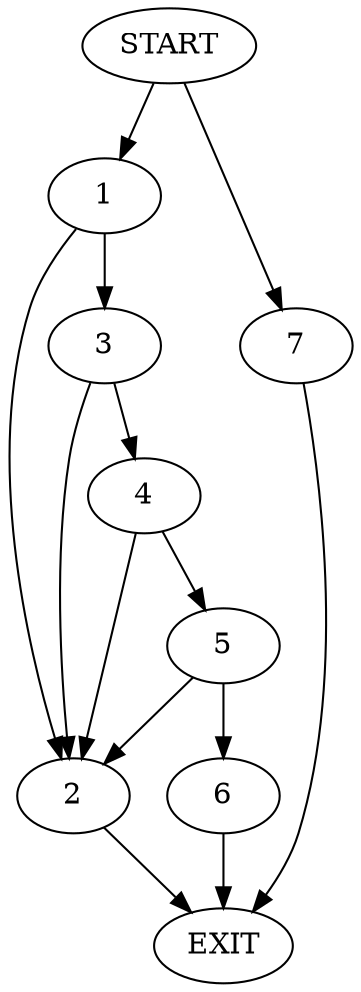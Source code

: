 digraph {
0 [label="START"]
8 [label="EXIT"]
0 -> 1
1 -> 2
1 -> 3
3 -> 4
3 -> 2
2 -> 8
4 -> 2
4 -> 5
5 -> 6
5 -> 2
6 -> 8
0 -> 7
7 -> 8
}
